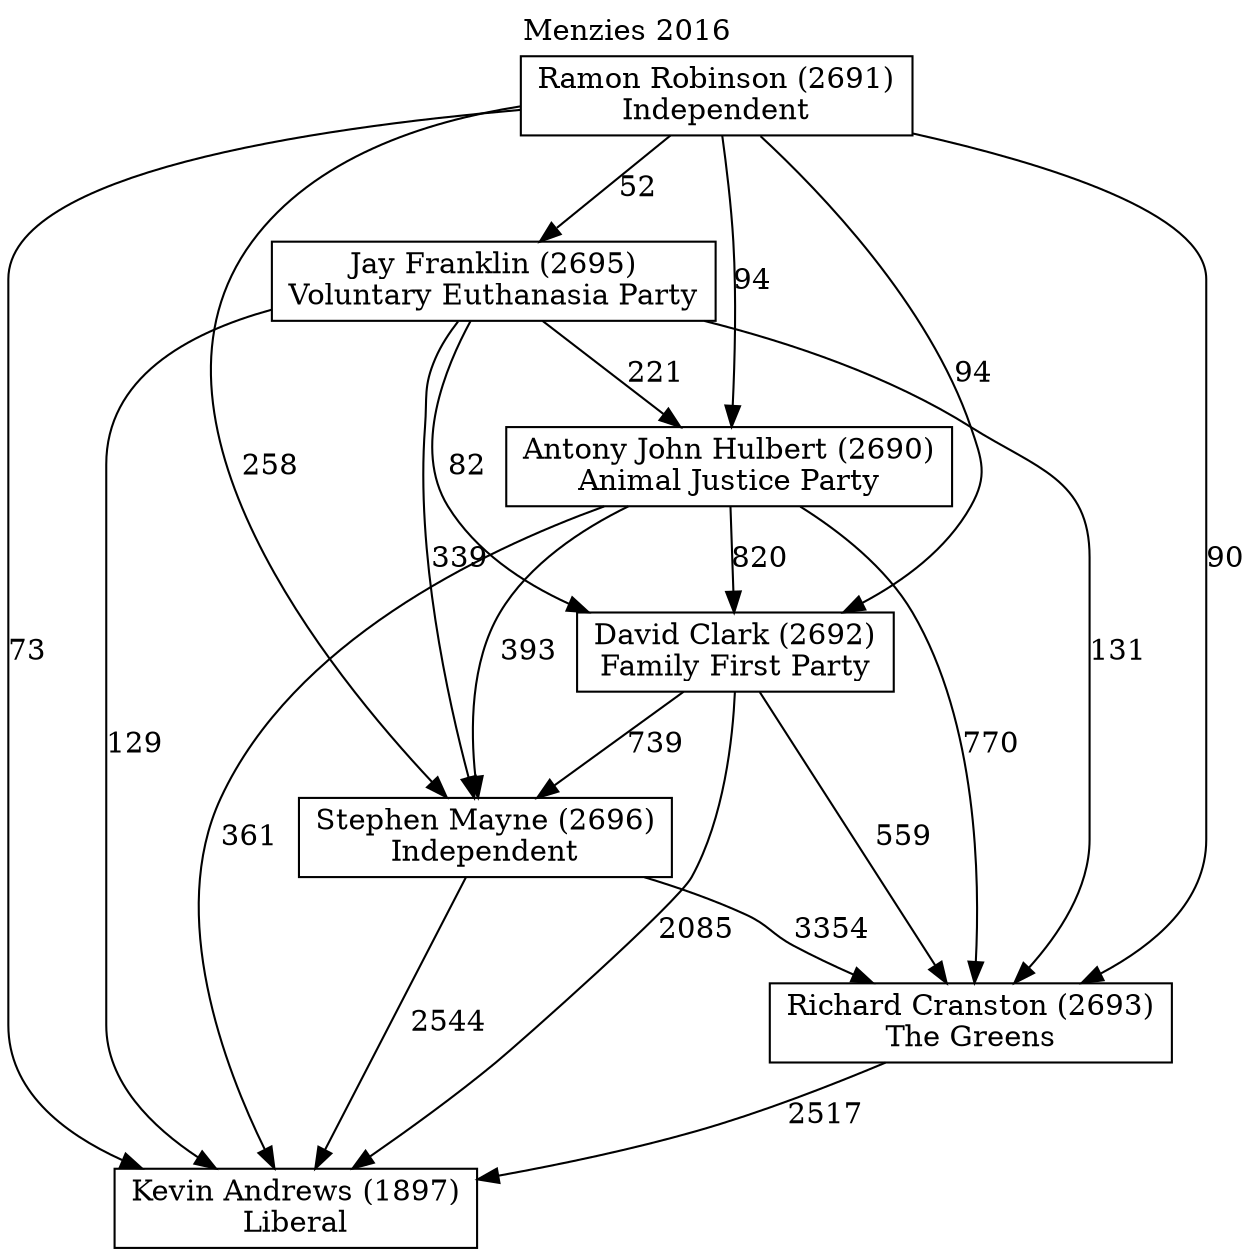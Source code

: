 // House preference flow
digraph "Kevin Andrews (1897)_Menzies_2016" {
	graph [label="Menzies 2016" labelloc=t mclimit=10]
	node [shape=box]
	"Stephen Mayne (2696)" [label="Stephen Mayne (2696)
Independent"]
	"Jay Franklin (2695)" [label="Jay Franklin (2695)
Voluntary Euthanasia Party"]
	"Kevin Andrews (1897)" [label="Kevin Andrews (1897)
Liberal"]
	"Richard Cranston (2693)" [label="Richard Cranston (2693)
The Greens"]
	"Antony John Hulbert (2690)" [label="Antony John Hulbert (2690)
Animal Justice Party"]
	"David Clark (2692)" [label="David Clark (2692)
Family First Party"]
	"Ramon Robinson (2691)" [label="Ramon Robinson (2691)
Independent"]
	"Antony John Hulbert (2690)" -> "Richard Cranston (2693)" [label=770]
	"Antony John Hulbert (2690)" -> "Stephen Mayne (2696)" [label=393]
	"Ramon Robinson (2691)" -> "Stephen Mayne (2696)" [label=258]
	"Jay Franklin (2695)" -> "Kevin Andrews (1897)" [label=129]
	"Jay Franklin (2695)" -> "David Clark (2692)" [label=82]
	"Antony John Hulbert (2690)" -> "David Clark (2692)" [label=820]
	"Jay Franklin (2695)" -> "Richard Cranston (2693)" [label=131]
	"Jay Franklin (2695)" -> "Stephen Mayne (2696)" [label=339]
	"Ramon Robinson (2691)" -> "Jay Franklin (2695)" [label=52]
	"Ramon Robinson (2691)" -> "Antony John Hulbert (2690)" [label=94]
	"Richard Cranston (2693)" -> "Kevin Andrews (1897)" [label=2517]
	"Antony John Hulbert (2690)" -> "Kevin Andrews (1897)" [label=361]
	"David Clark (2692)" -> "Kevin Andrews (1897)" [label=2085]
	"Ramon Robinson (2691)" -> "Kevin Andrews (1897)" [label=73]
	"David Clark (2692)" -> "Stephen Mayne (2696)" [label=739]
	"David Clark (2692)" -> "Richard Cranston (2693)" [label=559]
	"Ramon Robinson (2691)" -> "David Clark (2692)" [label=94]
	"Jay Franklin (2695)" -> "Antony John Hulbert (2690)" [label=221]
	"Stephen Mayne (2696)" -> "Kevin Andrews (1897)" [label=2544]
	"Stephen Mayne (2696)" -> "Richard Cranston (2693)" [label=3354]
	"Ramon Robinson (2691)" -> "Richard Cranston (2693)" [label=90]
}
